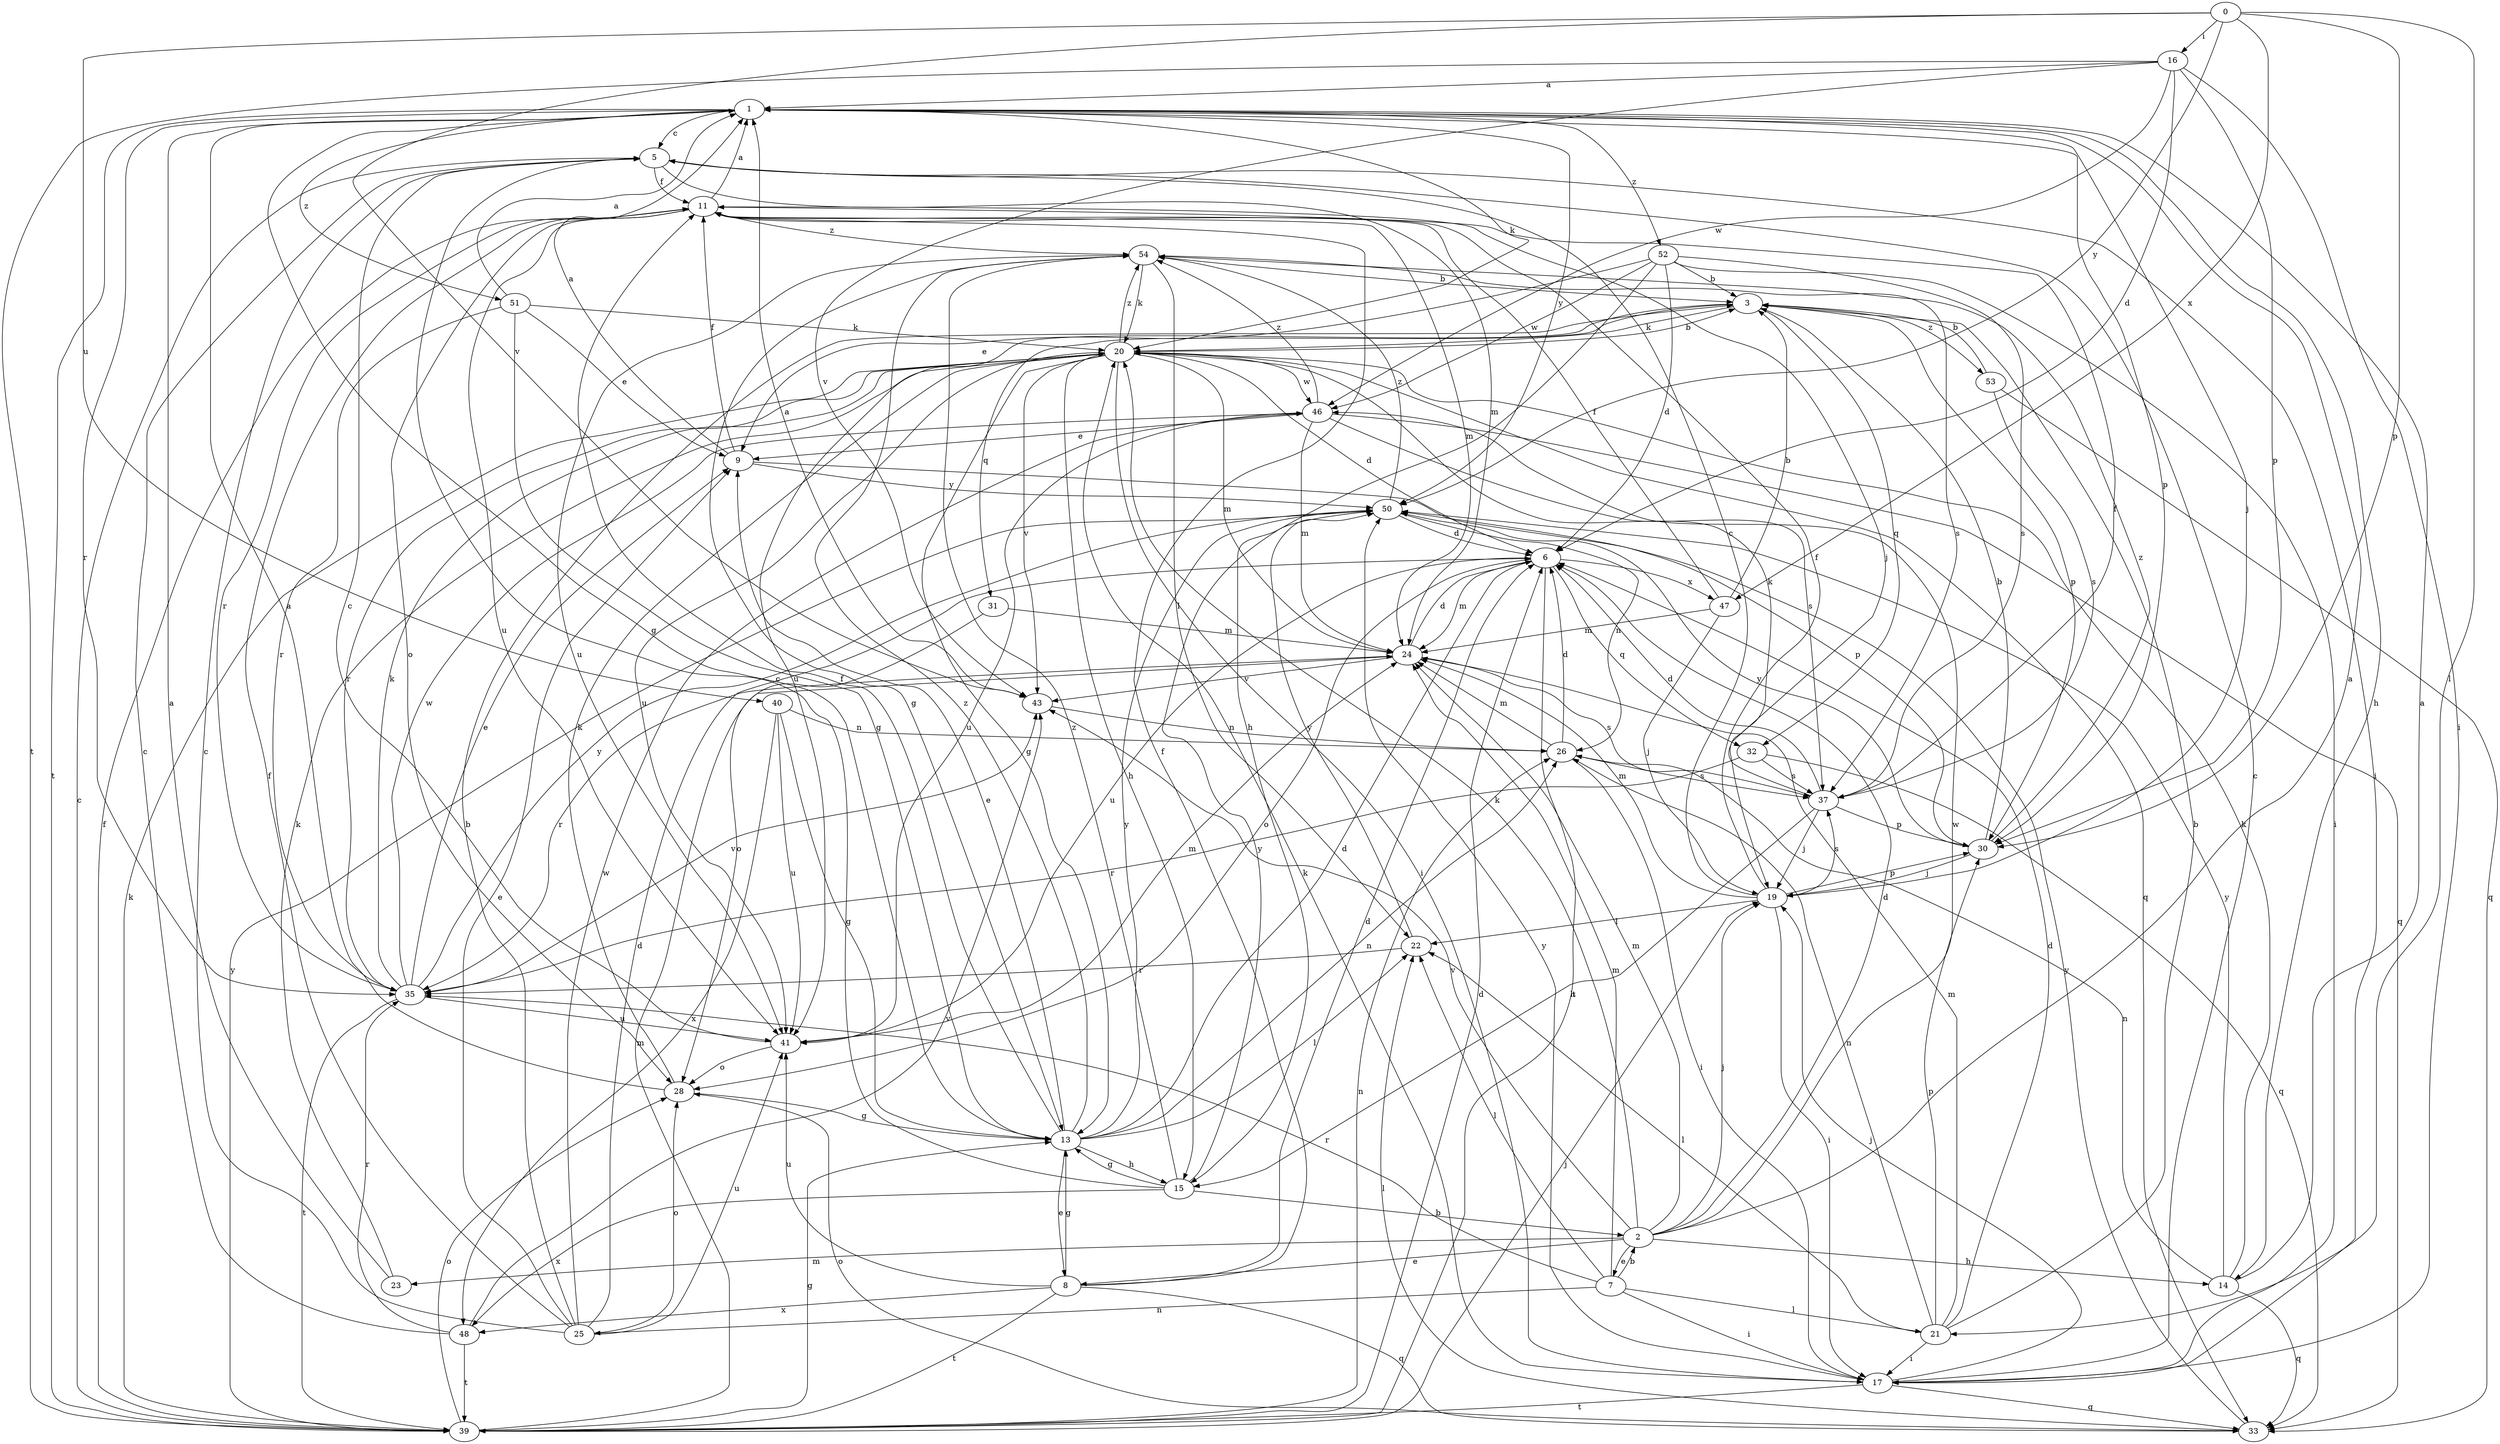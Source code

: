 strict digraph  {
0;
1;
2;
3;
5;
6;
7;
8;
9;
11;
13;
14;
15;
16;
17;
19;
20;
21;
22;
23;
24;
25;
26;
28;
30;
31;
32;
33;
35;
37;
39;
40;
41;
43;
46;
47;
48;
50;
51;
52;
53;
54;
0 -> 16  [label=i];
0 -> 21  [label=l];
0 -> 30  [label=p];
0 -> 40  [label=u];
0 -> 43  [label=v];
0 -> 47  [label=x];
0 -> 50  [label=y];
1 -> 5  [label=c];
1 -> 13  [label=g];
1 -> 14  [label=h];
1 -> 19  [label=j];
1 -> 20  [label=k];
1 -> 30  [label=p];
1 -> 35  [label=r];
1 -> 39  [label=t];
1 -> 50  [label=y];
1 -> 51  [label=z];
1 -> 52  [label=z];
2 -> 1  [label=a];
2 -> 6  [label=d];
2 -> 7  [label=e];
2 -> 8  [label=e];
2 -> 14  [label=h];
2 -> 19  [label=j];
2 -> 20  [label=k];
2 -> 23  [label=m];
2 -> 24  [label=m];
2 -> 43  [label=v];
2 -> 46  [label=w];
3 -> 20  [label=k];
3 -> 30  [label=p];
3 -> 31  [label=q];
3 -> 32  [label=q];
3 -> 41  [label=u];
3 -> 53  [label=z];
5 -> 11  [label=f];
5 -> 17  [label=i];
5 -> 24  [label=m];
6 -> 24  [label=m];
6 -> 28  [label=o];
6 -> 32  [label=q];
6 -> 39  [label=t];
6 -> 41  [label=u];
6 -> 47  [label=x];
7 -> 2  [label=b];
7 -> 17  [label=i];
7 -> 21  [label=l];
7 -> 22  [label=l];
7 -> 24  [label=m];
7 -> 25  [label=n];
7 -> 35  [label=r];
8 -> 6  [label=d];
8 -> 11  [label=f];
8 -> 13  [label=g];
8 -> 33  [label=q];
8 -> 39  [label=t];
8 -> 41  [label=u];
8 -> 48  [label=x];
9 -> 1  [label=a];
9 -> 11  [label=f];
9 -> 30  [label=p];
9 -> 50  [label=y];
11 -> 1  [label=a];
11 -> 19  [label=j];
11 -> 24  [label=m];
11 -> 28  [label=o];
11 -> 35  [label=r];
11 -> 41  [label=u];
11 -> 54  [label=z];
13 -> 6  [label=d];
13 -> 8  [label=e];
13 -> 9  [label=e];
13 -> 11  [label=f];
13 -> 15  [label=h];
13 -> 22  [label=l];
13 -> 26  [label=n];
13 -> 50  [label=y];
13 -> 54  [label=z];
14 -> 1  [label=a];
14 -> 20  [label=k];
14 -> 26  [label=n];
14 -> 33  [label=q];
14 -> 50  [label=y];
15 -> 2  [label=b];
15 -> 5  [label=c];
15 -> 13  [label=g];
15 -> 48  [label=x];
15 -> 50  [label=y];
15 -> 54  [label=z];
16 -> 1  [label=a];
16 -> 6  [label=d];
16 -> 17  [label=i];
16 -> 30  [label=p];
16 -> 39  [label=t];
16 -> 43  [label=v];
16 -> 46  [label=w];
17 -> 5  [label=c];
17 -> 19  [label=j];
17 -> 20  [label=k];
17 -> 33  [label=q];
17 -> 39  [label=t];
17 -> 50  [label=y];
19 -> 5  [label=c];
19 -> 11  [label=f];
19 -> 17  [label=i];
19 -> 22  [label=l];
19 -> 24  [label=m];
19 -> 30  [label=p];
19 -> 37  [label=s];
20 -> 3  [label=b];
20 -> 6  [label=d];
20 -> 13  [label=g];
20 -> 15  [label=h];
20 -> 17  [label=i];
20 -> 24  [label=m];
20 -> 33  [label=q];
20 -> 35  [label=r];
20 -> 41  [label=u];
20 -> 43  [label=v];
20 -> 46  [label=w];
20 -> 54  [label=z];
21 -> 3  [label=b];
21 -> 6  [label=d];
21 -> 17  [label=i];
21 -> 22  [label=l];
21 -> 24  [label=m];
21 -> 26  [label=n];
21 -> 30  [label=p];
22 -> 35  [label=r];
22 -> 50  [label=y];
23 -> 1  [label=a];
23 -> 20  [label=k];
24 -> 6  [label=d];
24 -> 35  [label=r];
24 -> 37  [label=s];
24 -> 43  [label=v];
25 -> 3  [label=b];
25 -> 5  [label=c];
25 -> 6  [label=d];
25 -> 9  [label=e];
25 -> 11  [label=f];
25 -> 28  [label=o];
25 -> 41  [label=u];
25 -> 46  [label=w];
26 -> 6  [label=d];
26 -> 17  [label=i];
26 -> 24  [label=m];
26 -> 37  [label=s];
28 -> 1  [label=a];
28 -> 13  [label=g];
28 -> 20  [label=k];
30 -> 3  [label=b];
30 -> 19  [label=j];
30 -> 50  [label=y];
30 -> 54  [label=z];
31 -> 24  [label=m];
31 -> 28  [label=o];
32 -> 33  [label=q];
32 -> 35  [label=r];
32 -> 37  [label=s];
33 -> 22  [label=l];
33 -> 28  [label=o];
33 -> 50  [label=y];
35 -> 9  [label=e];
35 -> 20  [label=k];
35 -> 39  [label=t];
35 -> 41  [label=u];
35 -> 43  [label=v];
35 -> 46  [label=w];
35 -> 50  [label=y];
37 -> 6  [label=d];
37 -> 11  [label=f];
37 -> 15  [label=h];
37 -> 19  [label=j];
37 -> 20  [label=k];
37 -> 30  [label=p];
39 -> 5  [label=c];
39 -> 6  [label=d];
39 -> 11  [label=f];
39 -> 13  [label=g];
39 -> 19  [label=j];
39 -> 20  [label=k];
39 -> 24  [label=m];
39 -> 26  [label=n];
39 -> 28  [label=o];
39 -> 50  [label=y];
40 -> 13  [label=g];
40 -> 26  [label=n];
40 -> 41  [label=u];
40 -> 48  [label=x];
41 -> 5  [label=c];
41 -> 24  [label=m];
41 -> 28  [label=o];
43 -> 1  [label=a];
43 -> 26  [label=n];
46 -> 9  [label=e];
46 -> 24  [label=m];
46 -> 33  [label=q];
46 -> 37  [label=s];
46 -> 41  [label=u];
46 -> 54  [label=z];
47 -> 3  [label=b];
47 -> 11  [label=f];
47 -> 19  [label=j];
47 -> 24  [label=m];
48 -> 5  [label=c];
48 -> 35  [label=r];
48 -> 39  [label=t];
48 -> 43  [label=v];
50 -> 6  [label=d];
50 -> 26  [label=n];
50 -> 54  [label=z];
51 -> 1  [label=a];
51 -> 9  [label=e];
51 -> 13  [label=g];
51 -> 20  [label=k];
51 -> 35  [label=r];
52 -> 3  [label=b];
52 -> 6  [label=d];
52 -> 9  [label=e];
52 -> 15  [label=h];
52 -> 17  [label=i];
52 -> 37  [label=s];
52 -> 46  [label=w];
53 -> 3  [label=b];
53 -> 33  [label=q];
53 -> 37  [label=s];
54 -> 3  [label=b];
54 -> 13  [label=g];
54 -> 20  [label=k];
54 -> 22  [label=l];
54 -> 37  [label=s];
54 -> 41  [label=u];
}
